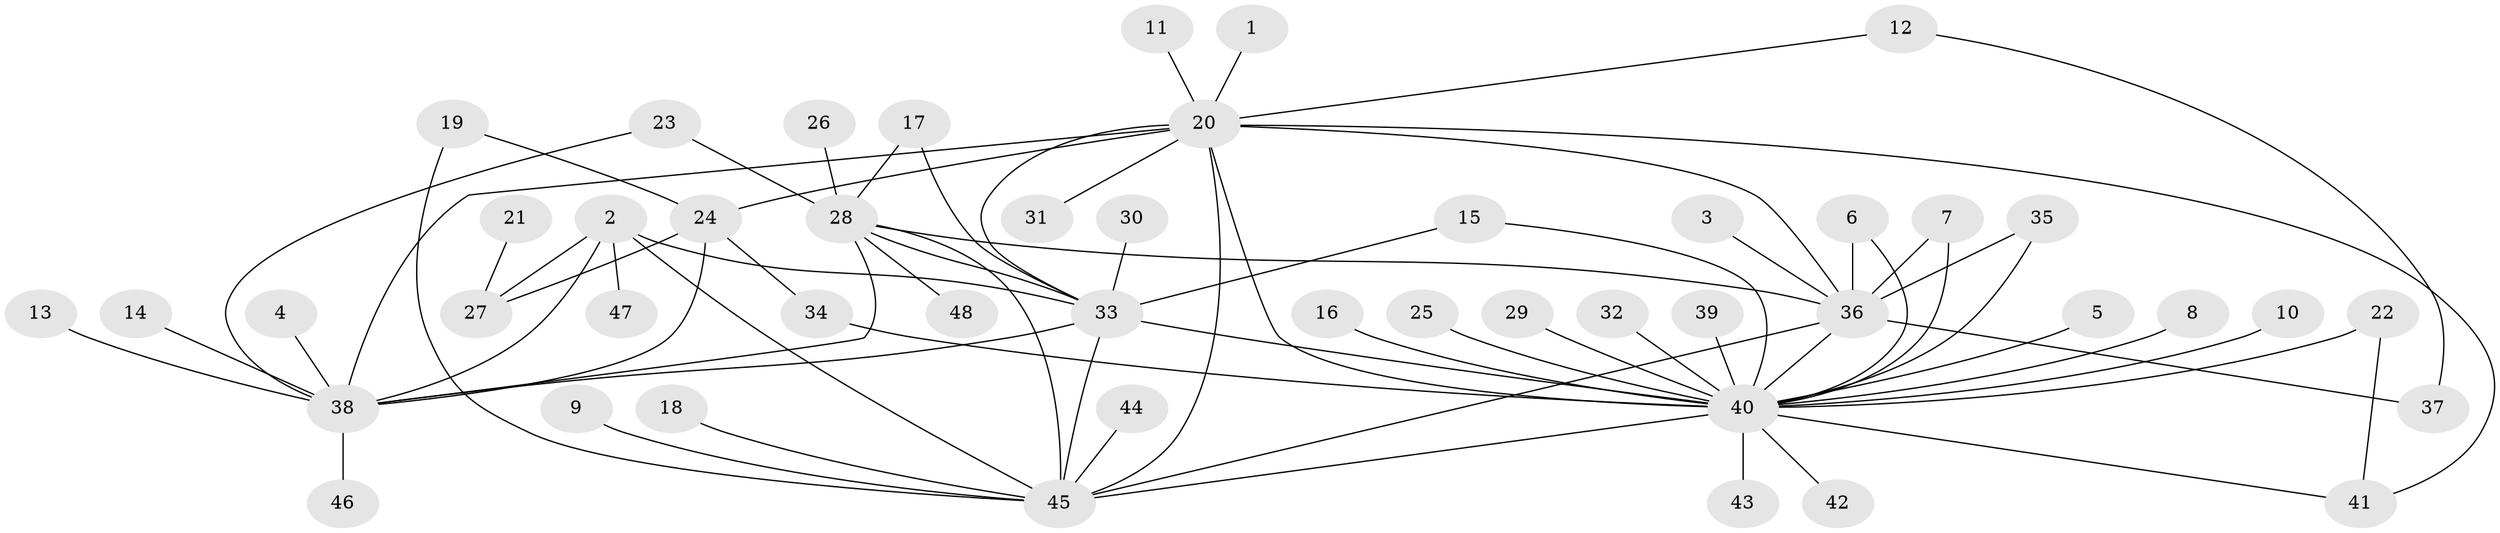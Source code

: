 // original degree distribution, {12: 0.010416666666666666, 14: 0.010416666666666666, 9: 0.010416666666666666, 7: 0.03125, 10: 0.010416666666666666, 16: 0.010416666666666666, 13: 0.010416666666666666, 3: 0.09375, 4: 0.08333333333333333, 1: 0.3958333333333333, 2: 0.2916666666666667, 6: 0.020833333333333332, 5: 0.020833333333333332}
// Generated by graph-tools (version 1.1) at 2025/49/03/09/25 03:49:47]
// undirected, 48 vertices, 71 edges
graph export_dot {
graph [start="1"]
  node [color=gray90,style=filled];
  1;
  2;
  3;
  4;
  5;
  6;
  7;
  8;
  9;
  10;
  11;
  12;
  13;
  14;
  15;
  16;
  17;
  18;
  19;
  20;
  21;
  22;
  23;
  24;
  25;
  26;
  27;
  28;
  29;
  30;
  31;
  32;
  33;
  34;
  35;
  36;
  37;
  38;
  39;
  40;
  41;
  42;
  43;
  44;
  45;
  46;
  47;
  48;
  1 -- 20 [weight=1.0];
  2 -- 27 [weight=1.0];
  2 -- 33 [weight=1.0];
  2 -- 38 [weight=1.0];
  2 -- 45 [weight=1.0];
  2 -- 47 [weight=1.0];
  3 -- 36 [weight=1.0];
  4 -- 38 [weight=1.0];
  5 -- 40 [weight=1.0];
  6 -- 36 [weight=1.0];
  6 -- 40 [weight=1.0];
  7 -- 36 [weight=1.0];
  7 -- 40 [weight=1.0];
  8 -- 40 [weight=1.0];
  9 -- 45 [weight=1.0];
  10 -- 40 [weight=1.0];
  11 -- 20 [weight=1.0];
  12 -- 20 [weight=1.0];
  12 -- 37 [weight=1.0];
  13 -- 38 [weight=1.0];
  14 -- 38 [weight=1.0];
  15 -- 33 [weight=1.0];
  15 -- 40 [weight=1.0];
  16 -- 40 [weight=1.0];
  17 -- 28 [weight=1.0];
  17 -- 33 [weight=1.0];
  18 -- 45 [weight=1.0];
  19 -- 24 [weight=1.0];
  19 -- 45 [weight=1.0];
  20 -- 24 [weight=1.0];
  20 -- 31 [weight=1.0];
  20 -- 33 [weight=1.0];
  20 -- 36 [weight=1.0];
  20 -- 38 [weight=1.0];
  20 -- 40 [weight=2.0];
  20 -- 41 [weight=1.0];
  20 -- 45 [weight=2.0];
  21 -- 27 [weight=1.0];
  22 -- 40 [weight=1.0];
  22 -- 41 [weight=1.0];
  23 -- 28 [weight=1.0];
  23 -- 38 [weight=1.0];
  24 -- 27 [weight=1.0];
  24 -- 34 [weight=1.0];
  24 -- 38 [weight=2.0];
  25 -- 40 [weight=1.0];
  26 -- 28 [weight=1.0];
  28 -- 33 [weight=1.0];
  28 -- 36 [weight=1.0];
  28 -- 38 [weight=1.0];
  28 -- 45 [weight=1.0];
  28 -- 48 [weight=1.0];
  29 -- 40 [weight=1.0];
  30 -- 33 [weight=1.0];
  32 -- 40 [weight=1.0];
  33 -- 38 [weight=2.0];
  33 -- 40 [weight=1.0];
  33 -- 45 [weight=1.0];
  34 -- 40 [weight=1.0];
  35 -- 36 [weight=1.0];
  35 -- 40 [weight=1.0];
  36 -- 37 [weight=1.0];
  36 -- 40 [weight=1.0];
  36 -- 45 [weight=1.0];
  38 -- 46 [weight=1.0];
  39 -- 40 [weight=1.0];
  40 -- 41 [weight=1.0];
  40 -- 42 [weight=1.0];
  40 -- 43 [weight=2.0];
  40 -- 45 [weight=1.0];
  44 -- 45 [weight=1.0];
}
